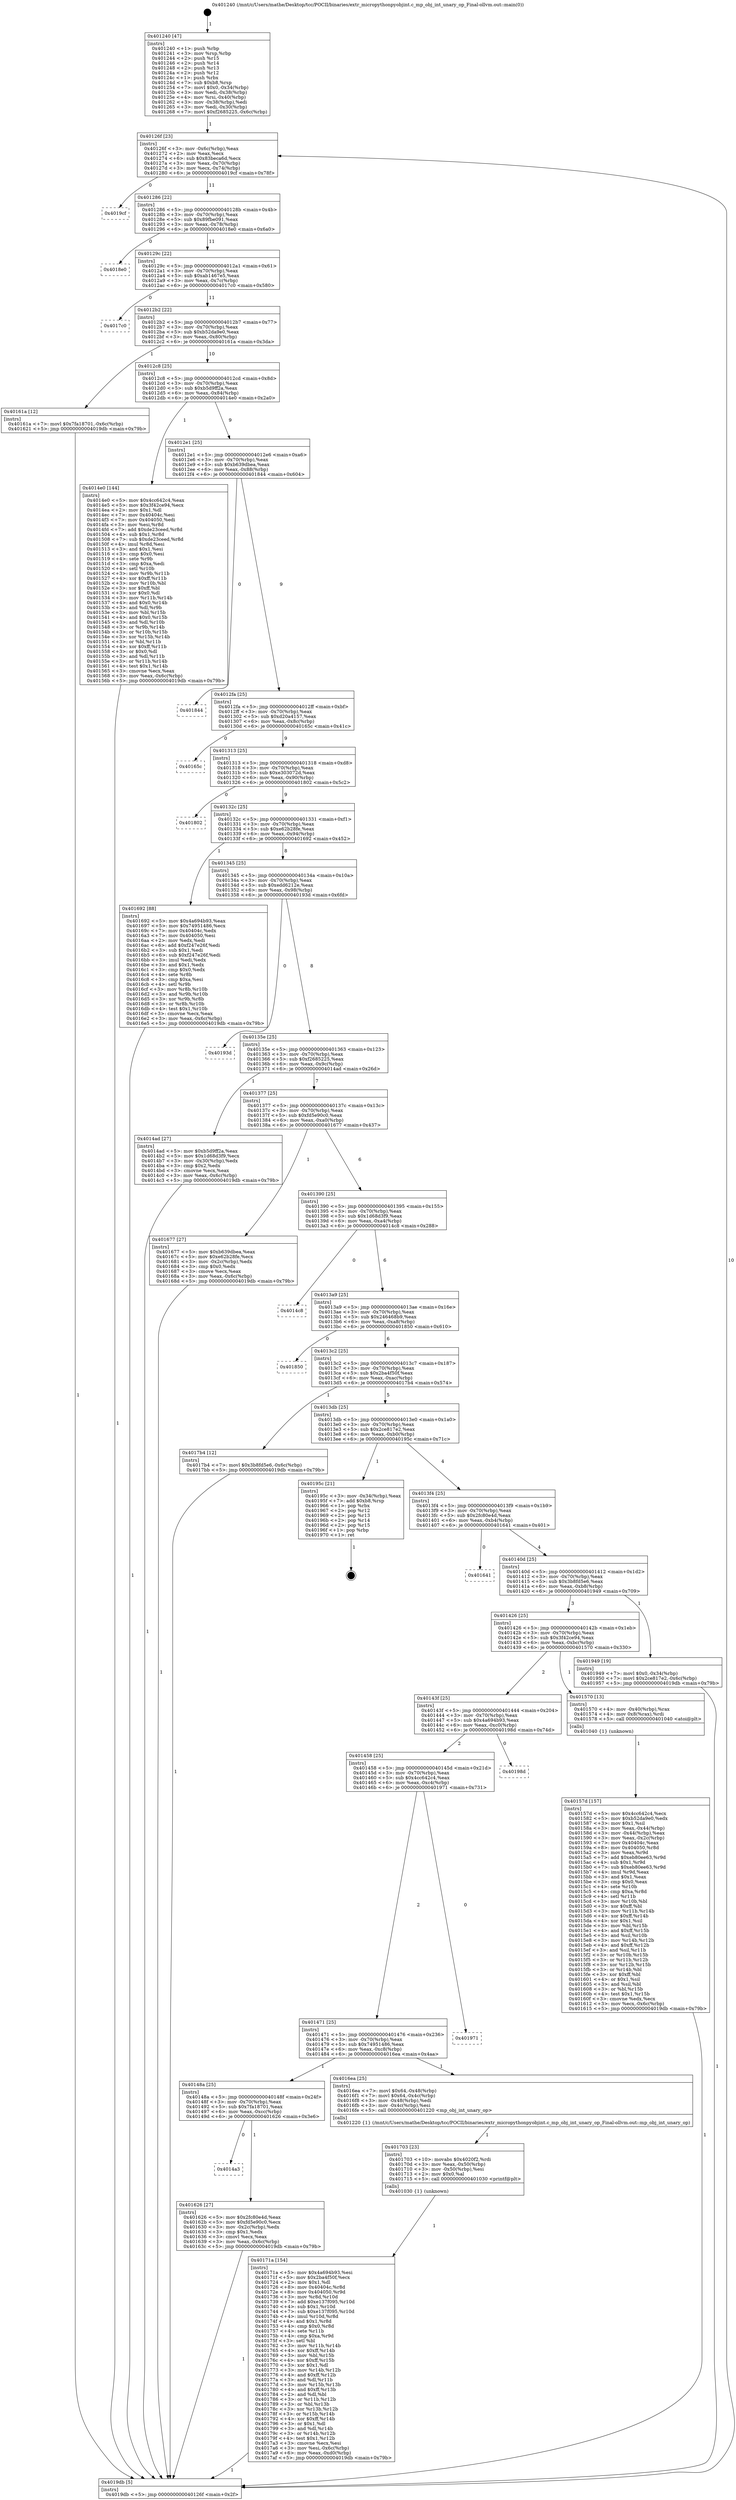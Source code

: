 digraph "0x401240" {
  label = "0x401240 (/mnt/c/Users/mathe/Desktop/tcc/POCII/binaries/extr_micropythonpyobjint.c_mp_obj_int_unary_op_Final-ollvm.out::main(0))"
  labelloc = "t"
  node[shape=record]

  Entry [label="",width=0.3,height=0.3,shape=circle,fillcolor=black,style=filled]
  "0x40126f" [label="{
     0x40126f [23]\l
     | [instrs]\l
     &nbsp;&nbsp;0x40126f \<+3\>: mov -0x6c(%rbp),%eax\l
     &nbsp;&nbsp;0x401272 \<+2\>: mov %eax,%ecx\l
     &nbsp;&nbsp;0x401274 \<+6\>: sub $0x83beca6d,%ecx\l
     &nbsp;&nbsp;0x40127a \<+3\>: mov %eax,-0x70(%rbp)\l
     &nbsp;&nbsp;0x40127d \<+3\>: mov %ecx,-0x74(%rbp)\l
     &nbsp;&nbsp;0x401280 \<+6\>: je 00000000004019cf \<main+0x78f\>\l
  }"]
  "0x4019cf" [label="{
     0x4019cf\l
  }", style=dashed]
  "0x401286" [label="{
     0x401286 [22]\l
     | [instrs]\l
     &nbsp;&nbsp;0x401286 \<+5\>: jmp 000000000040128b \<main+0x4b\>\l
     &nbsp;&nbsp;0x40128b \<+3\>: mov -0x70(%rbp),%eax\l
     &nbsp;&nbsp;0x40128e \<+5\>: sub $0x89fbe091,%eax\l
     &nbsp;&nbsp;0x401293 \<+3\>: mov %eax,-0x78(%rbp)\l
     &nbsp;&nbsp;0x401296 \<+6\>: je 00000000004018e0 \<main+0x6a0\>\l
  }"]
  Exit [label="",width=0.3,height=0.3,shape=circle,fillcolor=black,style=filled,peripheries=2]
  "0x4018e0" [label="{
     0x4018e0\l
  }", style=dashed]
  "0x40129c" [label="{
     0x40129c [22]\l
     | [instrs]\l
     &nbsp;&nbsp;0x40129c \<+5\>: jmp 00000000004012a1 \<main+0x61\>\l
     &nbsp;&nbsp;0x4012a1 \<+3\>: mov -0x70(%rbp),%eax\l
     &nbsp;&nbsp;0x4012a4 \<+5\>: sub $0xab1467e5,%eax\l
     &nbsp;&nbsp;0x4012a9 \<+3\>: mov %eax,-0x7c(%rbp)\l
     &nbsp;&nbsp;0x4012ac \<+6\>: je 00000000004017c0 \<main+0x580\>\l
  }"]
  "0x40171a" [label="{
     0x40171a [154]\l
     | [instrs]\l
     &nbsp;&nbsp;0x40171a \<+5\>: mov $0x4a694b93,%esi\l
     &nbsp;&nbsp;0x40171f \<+5\>: mov $0x2ba4f50f,%ecx\l
     &nbsp;&nbsp;0x401724 \<+2\>: mov $0x1,%dl\l
     &nbsp;&nbsp;0x401726 \<+8\>: mov 0x40404c,%r8d\l
     &nbsp;&nbsp;0x40172e \<+8\>: mov 0x404050,%r9d\l
     &nbsp;&nbsp;0x401736 \<+3\>: mov %r8d,%r10d\l
     &nbsp;&nbsp;0x401739 \<+7\>: add $0xe137f095,%r10d\l
     &nbsp;&nbsp;0x401740 \<+4\>: sub $0x1,%r10d\l
     &nbsp;&nbsp;0x401744 \<+7\>: sub $0xe137f095,%r10d\l
     &nbsp;&nbsp;0x40174b \<+4\>: imul %r10d,%r8d\l
     &nbsp;&nbsp;0x40174f \<+4\>: and $0x1,%r8d\l
     &nbsp;&nbsp;0x401753 \<+4\>: cmp $0x0,%r8d\l
     &nbsp;&nbsp;0x401757 \<+4\>: sete %r11b\l
     &nbsp;&nbsp;0x40175b \<+4\>: cmp $0xa,%r9d\l
     &nbsp;&nbsp;0x40175f \<+3\>: setl %bl\l
     &nbsp;&nbsp;0x401762 \<+3\>: mov %r11b,%r14b\l
     &nbsp;&nbsp;0x401765 \<+4\>: xor $0xff,%r14b\l
     &nbsp;&nbsp;0x401769 \<+3\>: mov %bl,%r15b\l
     &nbsp;&nbsp;0x40176c \<+4\>: xor $0xff,%r15b\l
     &nbsp;&nbsp;0x401770 \<+3\>: xor $0x1,%dl\l
     &nbsp;&nbsp;0x401773 \<+3\>: mov %r14b,%r12b\l
     &nbsp;&nbsp;0x401776 \<+4\>: and $0xff,%r12b\l
     &nbsp;&nbsp;0x40177a \<+3\>: and %dl,%r11b\l
     &nbsp;&nbsp;0x40177d \<+3\>: mov %r15b,%r13b\l
     &nbsp;&nbsp;0x401780 \<+4\>: and $0xff,%r13b\l
     &nbsp;&nbsp;0x401784 \<+2\>: and %dl,%bl\l
     &nbsp;&nbsp;0x401786 \<+3\>: or %r11b,%r12b\l
     &nbsp;&nbsp;0x401789 \<+3\>: or %bl,%r13b\l
     &nbsp;&nbsp;0x40178c \<+3\>: xor %r13b,%r12b\l
     &nbsp;&nbsp;0x40178f \<+3\>: or %r15b,%r14b\l
     &nbsp;&nbsp;0x401792 \<+4\>: xor $0xff,%r14b\l
     &nbsp;&nbsp;0x401796 \<+3\>: or $0x1,%dl\l
     &nbsp;&nbsp;0x401799 \<+3\>: and %dl,%r14b\l
     &nbsp;&nbsp;0x40179c \<+3\>: or %r14b,%r12b\l
     &nbsp;&nbsp;0x40179f \<+4\>: test $0x1,%r12b\l
     &nbsp;&nbsp;0x4017a3 \<+3\>: cmovne %ecx,%esi\l
     &nbsp;&nbsp;0x4017a6 \<+3\>: mov %esi,-0x6c(%rbp)\l
     &nbsp;&nbsp;0x4017a9 \<+6\>: mov %eax,-0xd0(%rbp)\l
     &nbsp;&nbsp;0x4017af \<+5\>: jmp 00000000004019db \<main+0x79b\>\l
  }"]
  "0x4017c0" [label="{
     0x4017c0\l
  }", style=dashed]
  "0x4012b2" [label="{
     0x4012b2 [22]\l
     | [instrs]\l
     &nbsp;&nbsp;0x4012b2 \<+5\>: jmp 00000000004012b7 \<main+0x77\>\l
     &nbsp;&nbsp;0x4012b7 \<+3\>: mov -0x70(%rbp),%eax\l
     &nbsp;&nbsp;0x4012ba \<+5\>: sub $0xb52da9e0,%eax\l
     &nbsp;&nbsp;0x4012bf \<+3\>: mov %eax,-0x80(%rbp)\l
     &nbsp;&nbsp;0x4012c2 \<+6\>: je 000000000040161a \<main+0x3da\>\l
  }"]
  "0x401703" [label="{
     0x401703 [23]\l
     | [instrs]\l
     &nbsp;&nbsp;0x401703 \<+10\>: movabs $0x4020f2,%rdi\l
     &nbsp;&nbsp;0x40170d \<+3\>: mov %eax,-0x50(%rbp)\l
     &nbsp;&nbsp;0x401710 \<+3\>: mov -0x50(%rbp),%esi\l
     &nbsp;&nbsp;0x401713 \<+2\>: mov $0x0,%al\l
     &nbsp;&nbsp;0x401715 \<+5\>: call 0000000000401030 \<printf@plt\>\l
     | [calls]\l
     &nbsp;&nbsp;0x401030 \{1\} (unknown)\l
  }"]
  "0x40161a" [label="{
     0x40161a [12]\l
     | [instrs]\l
     &nbsp;&nbsp;0x40161a \<+7\>: movl $0x7fa18701,-0x6c(%rbp)\l
     &nbsp;&nbsp;0x401621 \<+5\>: jmp 00000000004019db \<main+0x79b\>\l
  }"]
  "0x4012c8" [label="{
     0x4012c8 [25]\l
     | [instrs]\l
     &nbsp;&nbsp;0x4012c8 \<+5\>: jmp 00000000004012cd \<main+0x8d\>\l
     &nbsp;&nbsp;0x4012cd \<+3\>: mov -0x70(%rbp),%eax\l
     &nbsp;&nbsp;0x4012d0 \<+5\>: sub $0xb5d9ff2a,%eax\l
     &nbsp;&nbsp;0x4012d5 \<+6\>: mov %eax,-0x84(%rbp)\l
     &nbsp;&nbsp;0x4012db \<+6\>: je 00000000004014e0 \<main+0x2a0\>\l
  }"]
  "0x4014a3" [label="{
     0x4014a3\l
  }", style=dashed]
  "0x4014e0" [label="{
     0x4014e0 [144]\l
     | [instrs]\l
     &nbsp;&nbsp;0x4014e0 \<+5\>: mov $0x4cc642c4,%eax\l
     &nbsp;&nbsp;0x4014e5 \<+5\>: mov $0x3f42ce94,%ecx\l
     &nbsp;&nbsp;0x4014ea \<+2\>: mov $0x1,%dl\l
     &nbsp;&nbsp;0x4014ec \<+7\>: mov 0x40404c,%esi\l
     &nbsp;&nbsp;0x4014f3 \<+7\>: mov 0x404050,%edi\l
     &nbsp;&nbsp;0x4014fa \<+3\>: mov %esi,%r8d\l
     &nbsp;&nbsp;0x4014fd \<+7\>: add $0xde23ceed,%r8d\l
     &nbsp;&nbsp;0x401504 \<+4\>: sub $0x1,%r8d\l
     &nbsp;&nbsp;0x401508 \<+7\>: sub $0xde23ceed,%r8d\l
     &nbsp;&nbsp;0x40150f \<+4\>: imul %r8d,%esi\l
     &nbsp;&nbsp;0x401513 \<+3\>: and $0x1,%esi\l
     &nbsp;&nbsp;0x401516 \<+3\>: cmp $0x0,%esi\l
     &nbsp;&nbsp;0x401519 \<+4\>: sete %r9b\l
     &nbsp;&nbsp;0x40151d \<+3\>: cmp $0xa,%edi\l
     &nbsp;&nbsp;0x401520 \<+4\>: setl %r10b\l
     &nbsp;&nbsp;0x401524 \<+3\>: mov %r9b,%r11b\l
     &nbsp;&nbsp;0x401527 \<+4\>: xor $0xff,%r11b\l
     &nbsp;&nbsp;0x40152b \<+3\>: mov %r10b,%bl\l
     &nbsp;&nbsp;0x40152e \<+3\>: xor $0xff,%bl\l
     &nbsp;&nbsp;0x401531 \<+3\>: xor $0x0,%dl\l
     &nbsp;&nbsp;0x401534 \<+3\>: mov %r11b,%r14b\l
     &nbsp;&nbsp;0x401537 \<+4\>: and $0x0,%r14b\l
     &nbsp;&nbsp;0x40153b \<+3\>: and %dl,%r9b\l
     &nbsp;&nbsp;0x40153e \<+3\>: mov %bl,%r15b\l
     &nbsp;&nbsp;0x401541 \<+4\>: and $0x0,%r15b\l
     &nbsp;&nbsp;0x401545 \<+3\>: and %dl,%r10b\l
     &nbsp;&nbsp;0x401548 \<+3\>: or %r9b,%r14b\l
     &nbsp;&nbsp;0x40154b \<+3\>: or %r10b,%r15b\l
     &nbsp;&nbsp;0x40154e \<+3\>: xor %r15b,%r14b\l
     &nbsp;&nbsp;0x401551 \<+3\>: or %bl,%r11b\l
     &nbsp;&nbsp;0x401554 \<+4\>: xor $0xff,%r11b\l
     &nbsp;&nbsp;0x401558 \<+3\>: or $0x0,%dl\l
     &nbsp;&nbsp;0x40155b \<+3\>: and %dl,%r11b\l
     &nbsp;&nbsp;0x40155e \<+3\>: or %r11b,%r14b\l
     &nbsp;&nbsp;0x401561 \<+4\>: test $0x1,%r14b\l
     &nbsp;&nbsp;0x401565 \<+3\>: cmovne %ecx,%eax\l
     &nbsp;&nbsp;0x401568 \<+3\>: mov %eax,-0x6c(%rbp)\l
     &nbsp;&nbsp;0x40156b \<+5\>: jmp 00000000004019db \<main+0x79b\>\l
  }"]
  "0x4012e1" [label="{
     0x4012e1 [25]\l
     | [instrs]\l
     &nbsp;&nbsp;0x4012e1 \<+5\>: jmp 00000000004012e6 \<main+0xa6\>\l
     &nbsp;&nbsp;0x4012e6 \<+3\>: mov -0x70(%rbp),%eax\l
     &nbsp;&nbsp;0x4012e9 \<+5\>: sub $0xb639dbea,%eax\l
     &nbsp;&nbsp;0x4012ee \<+6\>: mov %eax,-0x88(%rbp)\l
     &nbsp;&nbsp;0x4012f4 \<+6\>: je 0000000000401844 \<main+0x604\>\l
  }"]
  "0x401626" [label="{
     0x401626 [27]\l
     | [instrs]\l
     &nbsp;&nbsp;0x401626 \<+5\>: mov $0x2fc80e4d,%eax\l
     &nbsp;&nbsp;0x40162b \<+5\>: mov $0xfd5e90c0,%ecx\l
     &nbsp;&nbsp;0x401630 \<+3\>: mov -0x2c(%rbp),%edx\l
     &nbsp;&nbsp;0x401633 \<+3\>: cmp $0x1,%edx\l
     &nbsp;&nbsp;0x401636 \<+3\>: cmovl %ecx,%eax\l
     &nbsp;&nbsp;0x401639 \<+3\>: mov %eax,-0x6c(%rbp)\l
     &nbsp;&nbsp;0x40163c \<+5\>: jmp 00000000004019db \<main+0x79b\>\l
  }"]
  "0x401844" [label="{
     0x401844\l
  }", style=dashed]
  "0x4012fa" [label="{
     0x4012fa [25]\l
     | [instrs]\l
     &nbsp;&nbsp;0x4012fa \<+5\>: jmp 00000000004012ff \<main+0xbf\>\l
     &nbsp;&nbsp;0x4012ff \<+3\>: mov -0x70(%rbp),%eax\l
     &nbsp;&nbsp;0x401302 \<+5\>: sub $0xd20a4157,%eax\l
     &nbsp;&nbsp;0x401307 \<+6\>: mov %eax,-0x8c(%rbp)\l
     &nbsp;&nbsp;0x40130d \<+6\>: je 000000000040165c \<main+0x41c\>\l
  }"]
  "0x40148a" [label="{
     0x40148a [25]\l
     | [instrs]\l
     &nbsp;&nbsp;0x40148a \<+5\>: jmp 000000000040148f \<main+0x24f\>\l
     &nbsp;&nbsp;0x40148f \<+3\>: mov -0x70(%rbp),%eax\l
     &nbsp;&nbsp;0x401492 \<+5\>: sub $0x7fa18701,%eax\l
     &nbsp;&nbsp;0x401497 \<+6\>: mov %eax,-0xcc(%rbp)\l
     &nbsp;&nbsp;0x40149d \<+6\>: je 0000000000401626 \<main+0x3e6\>\l
  }"]
  "0x40165c" [label="{
     0x40165c\l
  }", style=dashed]
  "0x401313" [label="{
     0x401313 [25]\l
     | [instrs]\l
     &nbsp;&nbsp;0x401313 \<+5\>: jmp 0000000000401318 \<main+0xd8\>\l
     &nbsp;&nbsp;0x401318 \<+3\>: mov -0x70(%rbp),%eax\l
     &nbsp;&nbsp;0x40131b \<+5\>: sub $0xe303072d,%eax\l
     &nbsp;&nbsp;0x401320 \<+6\>: mov %eax,-0x90(%rbp)\l
     &nbsp;&nbsp;0x401326 \<+6\>: je 0000000000401802 \<main+0x5c2\>\l
  }"]
  "0x4016ea" [label="{
     0x4016ea [25]\l
     | [instrs]\l
     &nbsp;&nbsp;0x4016ea \<+7\>: movl $0x64,-0x48(%rbp)\l
     &nbsp;&nbsp;0x4016f1 \<+7\>: movl $0x64,-0x4c(%rbp)\l
     &nbsp;&nbsp;0x4016f8 \<+3\>: mov -0x48(%rbp),%edi\l
     &nbsp;&nbsp;0x4016fb \<+3\>: mov -0x4c(%rbp),%esi\l
     &nbsp;&nbsp;0x4016fe \<+5\>: call 0000000000401220 \<mp_obj_int_unary_op\>\l
     | [calls]\l
     &nbsp;&nbsp;0x401220 \{1\} (/mnt/c/Users/mathe/Desktop/tcc/POCII/binaries/extr_micropythonpyobjint.c_mp_obj_int_unary_op_Final-ollvm.out::mp_obj_int_unary_op)\l
  }"]
  "0x401802" [label="{
     0x401802\l
  }", style=dashed]
  "0x40132c" [label="{
     0x40132c [25]\l
     | [instrs]\l
     &nbsp;&nbsp;0x40132c \<+5\>: jmp 0000000000401331 \<main+0xf1\>\l
     &nbsp;&nbsp;0x401331 \<+3\>: mov -0x70(%rbp),%eax\l
     &nbsp;&nbsp;0x401334 \<+5\>: sub $0xe62b28fe,%eax\l
     &nbsp;&nbsp;0x401339 \<+6\>: mov %eax,-0x94(%rbp)\l
     &nbsp;&nbsp;0x40133f \<+6\>: je 0000000000401692 \<main+0x452\>\l
  }"]
  "0x401471" [label="{
     0x401471 [25]\l
     | [instrs]\l
     &nbsp;&nbsp;0x401471 \<+5\>: jmp 0000000000401476 \<main+0x236\>\l
     &nbsp;&nbsp;0x401476 \<+3\>: mov -0x70(%rbp),%eax\l
     &nbsp;&nbsp;0x401479 \<+5\>: sub $0x74951486,%eax\l
     &nbsp;&nbsp;0x40147e \<+6\>: mov %eax,-0xc8(%rbp)\l
     &nbsp;&nbsp;0x401484 \<+6\>: je 00000000004016ea \<main+0x4aa\>\l
  }"]
  "0x401692" [label="{
     0x401692 [88]\l
     | [instrs]\l
     &nbsp;&nbsp;0x401692 \<+5\>: mov $0x4a694b93,%eax\l
     &nbsp;&nbsp;0x401697 \<+5\>: mov $0x74951486,%ecx\l
     &nbsp;&nbsp;0x40169c \<+7\>: mov 0x40404c,%edx\l
     &nbsp;&nbsp;0x4016a3 \<+7\>: mov 0x404050,%esi\l
     &nbsp;&nbsp;0x4016aa \<+2\>: mov %edx,%edi\l
     &nbsp;&nbsp;0x4016ac \<+6\>: add $0xf247e26f,%edi\l
     &nbsp;&nbsp;0x4016b2 \<+3\>: sub $0x1,%edi\l
     &nbsp;&nbsp;0x4016b5 \<+6\>: sub $0xf247e26f,%edi\l
     &nbsp;&nbsp;0x4016bb \<+3\>: imul %edi,%edx\l
     &nbsp;&nbsp;0x4016be \<+3\>: and $0x1,%edx\l
     &nbsp;&nbsp;0x4016c1 \<+3\>: cmp $0x0,%edx\l
     &nbsp;&nbsp;0x4016c4 \<+4\>: sete %r8b\l
     &nbsp;&nbsp;0x4016c8 \<+3\>: cmp $0xa,%esi\l
     &nbsp;&nbsp;0x4016cb \<+4\>: setl %r9b\l
     &nbsp;&nbsp;0x4016cf \<+3\>: mov %r8b,%r10b\l
     &nbsp;&nbsp;0x4016d2 \<+3\>: and %r9b,%r10b\l
     &nbsp;&nbsp;0x4016d5 \<+3\>: xor %r9b,%r8b\l
     &nbsp;&nbsp;0x4016d8 \<+3\>: or %r8b,%r10b\l
     &nbsp;&nbsp;0x4016db \<+4\>: test $0x1,%r10b\l
     &nbsp;&nbsp;0x4016df \<+3\>: cmovne %ecx,%eax\l
     &nbsp;&nbsp;0x4016e2 \<+3\>: mov %eax,-0x6c(%rbp)\l
     &nbsp;&nbsp;0x4016e5 \<+5\>: jmp 00000000004019db \<main+0x79b\>\l
  }"]
  "0x401345" [label="{
     0x401345 [25]\l
     | [instrs]\l
     &nbsp;&nbsp;0x401345 \<+5\>: jmp 000000000040134a \<main+0x10a\>\l
     &nbsp;&nbsp;0x40134a \<+3\>: mov -0x70(%rbp),%eax\l
     &nbsp;&nbsp;0x40134d \<+5\>: sub $0xedd6212e,%eax\l
     &nbsp;&nbsp;0x401352 \<+6\>: mov %eax,-0x98(%rbp)\l
     &nbsp;&nbsp;0x401358 \<+6\>: je 000000000040193d \<main+0x6fd\>\l
  }"]
  "0x401971" [label="{
     0x401971\l
  }", style=dashed]
  "0x40193d" [label="{
     0x40193d\l
  }", style=dashed]
  "0x40135e" [label="{
     0x40135e [25]\l
     | [instrs]\l
     &nbsp;&nbsp;0x40135e \<+5\>: jmp 0000000000401363 \<main+0x123\>\l
     &nbsp;&nbsp;0x401363 \<+3\>: mov -0x70(%rbp),%eax\l
     &nbsp;&nbsp;0x401366 \<+5\>: sub $0xf2685225,%eax\l
     &nbsp;&nbsp;0x40136b \<+6\>: mov %eax,-0x9c(%rbp)\l
     &nbsp;&nbsp;0x401371 \<+6\>: je 00000000004014ad \<main+0x26d\>\l
  }"]
  "0x401458" [label="{
     0x401458 [25]\l
     | [instrs]\l
     &nbsp;&nbsp;0x401458 \<+5\>: jmp 000000000040145d \<main+0x21d\>\l
     &nbsp;&nbsp;0x40145d \<+3\>: mov -0x70(%rbp),%eax\l
     &nbsp;&nbsp;0x401460 \<+5\>: sub $0x4cc642c4,%eax\l
     &nbsp;&nbsp;0x401465 \<+6\>: mov %eax,-0xc4(%rbp)\l
     &nbsp;&nbsp;0x40146b \<+6\>: je 0000000000401971 \<main+0x731\>\l
  }"]
  "0x4014ad" [label="{
     0x4014ad [27]\l
     | [instrs]\l
     &nbsp;&nbsp;0x4014ad \<+5\>: mov $0xb5d9ff2a,%eax\l
     &nbsp;&nbsp;0x4014b2 \<+5\>: mov $0x1d68d3f9,%ecx\l
     &nbsp;&nbsp;0x4014b7 \<+3\>: mov -0x30(%rbp),%edx\l
     &nbsp;&nbsp;0x4014ba \<+3\>: cmp $0x2,%edx\l
     &nbsp;&nbsp;0x4014bd \<+3\>: cmovne %ecx,%eax\l
     &nbsp;&nbsp;0x4014c0 \<+3\>: mov %eax,-0x6c(%rbp)\l
     &nbsp;&nbsp;0x4014c3 \<+5\>: jmp 00000000004019db \<main+0x79b\>\l
  }"]
  "0x401377" [label="{
     0x401377 [25]\l
     | [instrs]\l
     &nbsp;&nbsp;0x401377 \<+5\>: jmp 000000000040137c \<main+0x13c\>\l
     &nbsp;&nbsp;0x40137c \<+3\>: mov -0x70(%rbp),%eax\l
     &nbsp;&nbsp;0x40137f \<+5\>: sub $0xfd5e90c0,%eax\l
     &nbsp;&nbsp;0x401384 \<+6\>: mov %eax,-0xa0(%rbp)\l
     &nbsp;&nbsp;0x40138a \<+6\>: je 0000000000401677 \<main+0x437\>\l
  }"]
  "0x4019db" [label="{
     0x4019db [5]\l
     | [instrs]\l
     &nbsp;&nbsp;0x4019db \<+5\>: jmp 000000000040126f \<main+0x2f\>\l
  }"]
  "0x401240" [label="{
     0x401240 [47]\l
     | [instrs]\l
     &nbsp;&nbsp;0x401240 \<+1\>: push %rbp\l
     &nbsp;&nbsp;0x401241 \<+3\>: mov %rsp,%rbp\l
     &nbsp;&nbsp;0x401244 \<+2\>: push %r15\l
     &nbsp;&nbsp;0x401246 \<+2\>: push %r14\l
     &nbsp;&nbsp;0x401248 \<+2\>: push %r13\l
     &nbsp;&nbsp;0x40124a \<+2\>: push %r12\l
     &nbsp;&nbsp;0x40124c \<+1\>: push %rbx\l
     &nbsp;&nbsp;0x40124d \<+7\>: sub $0xb8,%rsp\l
     &nbsp;&nbsp;0x401254 \<+7\>: movl $0x0,-0x34(%rbp)\l
     &nbsp;&nbsp;0x40125b \<+3\>: mov %edi,-0x38(%rbp)\l
     &nbsp;&nbsp;0x40125e \<+4\>: mov %rsi,-0x40(%rbp)\l
     &nbsp;&nbsp;0x401262 \<+3\>: mov -0x38(%rbp),%edi\l
     &nbsp;&nbsp;0x401265 \<+3\>: mov %edi,-0x30(%rbp)\l
     &nbsp;&nbsp;0x401268 \<+7\>: movl $0xf2685225,-0x6c(%rbp)\l
  }"]
  "0x40198d" [label="{
     0x40198d\l
  }", style=dashed]
  "0x401677" [label="{
     0x401677 [27]\l
     | [instrs]\l
     &nbsp;&nbsp;0x401677 \<+5\>: mov $0xb639dbea,%eax\l
     &nbsp;&nbsp;0x40167c \<+5\>: mov $0xe62b28fe,%ecx\l
     &nbsp;&nbsp;0x401681 \<+3\>: mov -0x2c(%rbp),%edx\l
     &nbsp;&nbsp;0x401684 \<+3\>: cmp $0x0,%edx\l
     &nbsp;&nbsp;0x401687 \<+3\>: cmove %ecx,%eax\l
     &nbsp;&nbsp;0x40168a \<+3\>: mov %eax,-0x6c(%rbp)\l
     &nbsp;&nbsp;0x40168d \<+5\>: jmp 00000000004019db \<main+0x79b\>\l
  }"]
  "0x401390" [label="{
     0x401390 [25]\l
     | [instrs]\l
     &nbsp;&nbsp;0x401390 \<+5\>: jmp 0000000000401395 \<main+0x155\>\l
     &nbsp;&nbsp;0x401395 \<+3\>: mov -0x70(%rbp),%eax\l
     &nbsp;&nbsp;0x401398 \<+5\>: sub $0x1d68d3f9,%eax\l
     &nbsp;&nbsp;0x40139d \<+6\>: mov %eax,-0xa4(%rbp)\l
     &nbsp;&nbsp;0x4013a3 \<+6\>: je 00000000004014c8 \<main+0x288\>\l
  }"]
  "0x40157d" [label="{
     0x40157d [157]\l
     | [instrs]\l
     &nbsp;&nbsp;0x40157d \<+5\>: mov $0x4cc642c4,%ecx\l
     &nbsp;&nbsp;0x401582 \<+5\>: mov $0xb52da9e0,%edx\l
     &nbsp;&nbsp;0x401587 \<+3\>: mov $0x1,%sil\l
     &nbsp;&nbsp;0x40158a \<+3\>: mov %eax,-0x44(%rbp)\l
     &nbsp;&nbsp;0x40158d \<+3\>: mov -0x44(%rbp),%eax\l
     &nbsp;&nbsp;0x401590 \<+3\>: mov %eax,-0x2c(%rbp)\l
     &nbsp;&nbsp;0x401593 \<+7\>: mov 0x40404c,%eax\l
     &nbsp;&nbsp;0x40159a \<+8\>: mov 0x404050,%r8d\l
     &nbsp;&nbsp;0x4015a2 \<+3\>: mov %eax,%r9d\l
     &nbsp;&nbsp;0x4015a5 \<+7\>: add $0xeb80ee63,%r9d\l
     &nbsp;&nbsp;0x4015ac \<+4\>: sub $0x1,%r9d\l
     &nbsp;&nbsp;0x4015b0 \<+7\>: sub $0xeb80ee63,%r9d\l
     &nbsp;&nbsp;0x4015b7 \<+4\>: imul %r9d,%eax\l
     &nbsp;&nbsp;0x4015bb \<+3\>: and $0x1,%eax\l
     &nbsp;&nbsp;0x4015be \<+3\>: cmp $0x0,%eax\l
     &nbsp;&nbsp;0x4015c1 \<+4\>: sete %r10b\l
     &nbsp;&nbsp;0x4015c5 \<+4\>: cmp $0xa,%r8d\l
     &nbsp;&nbsp;0x4015c9 \<+4\>: setl %r11b\l
     &nbsp;&nbsp;0x4015cd \<+3\>: mov %r10b,%bl\l
     &nbsp;&nbsp;0x4015d0 \<+3\>: xor $0xff,%bl\l
     &nbsp;&nbsp;0x4015d3 \<+3\>: mov %r11b,%r14b\l
     &nbsp;&nbsp;0x4015d6 \<+4\>: xor $0xff,%r14b\l
     &nbsp;&nbsp;0x4015da \<+4\>: xor $0x1,%sil\l
     &nbsp;&nbsp;0x4015de \<+3\>: mov %bl,%r15b\l
     &nbsp;&nbsp;0x4015e1 \<+4\>: and $0xff,%r15b\l
     &nbsp;&nbsp;0x4015e5 \<+3\>: and %sil,%r10b\l
     &nbsp;&nbsp;0x4015e8 \<+3\>: mov %r14b,%r12b\l
     &nbsp;&nbsp;0x4015eb \<+4\>: and $0xff,%r12b\l
     &nbsp;&nbsp;0x4015ef \<+3\>: and %sil,%r11b\l
     &nbsp;&nbsp;0x4015f2 \<+3\>: or %r10b,%r15b\l
     &nbsp;&nbsp;0x4015f5 \<+3\>: or %r11b,%r12b\l
     &nbsp;&nbsp;0x4015f8 \<+3\>: xor %r12b,%r15b\l
     &nbsp;&nbsp;0x4015fb \<+3\>: or %r14b,%bl\l
     &nbsp;&nbsp;0x4015fe \<+3\>: xor $0xff,%bl\l
     &nbsp;&nbsp;0x401601 \<+4\>: or $0x1,%sil\l
     &nbsp;&nbsp;0x401605 \<+3\>: and %sil,%bl\l
     &nbsp;&nbsp;0x401608 \<+3\>: or %bl,%r15b\l
     &nbsp;&nbsp;0x40160b \<+4\>: test $0x1,%r15b\l
     &nbsp;&nbsp;0x40160f \<+3\>: cmovne %edx,%ecx\l
     &nbsp;&nbsp;0x401612 \<+3\>: mov %ecx,-0x6c(%rbp)\l
     &nbsp;&nbsp;0x401615 \<+5\>: jmp 00000000004019db \<main+0x79b\>\l
  }"]
  "0x4014c8" [label="{
     0x4014c8\l
  }", style=dashed]
  "0x4013a9" [label="{
     0x4013a9 [25]\l
     | [instrs]\l
     &nbsp;&nbsp;0x4013a9 \<+5\>: jmp 00000000004013ae \<main+0x16e\>\l
     &nbsp;&nbsp;0x4013ae \<+3\>: mov -0x70(%rbp),%eax\l
     &nbsp;&nbsp;0x4013b1 \<+5\>: sub $0x246468b9,%eax\l
     &nbsp;&nbsp;0x4013b6 \<+6\>: mov %eax,-0xa8(%rbp)\l
     &nbsp;&nbsp;0x4013bc \<+6\>: je 0000000000401850 \<main+0x610\>\l
  }"]
  "0x40143f" [label="{
     0x40143f [25]\l
     | [instrs]\l
     &nbsp;&nbsp;0x40143f \<+5\>: jmp 0000000000401444 \<main+0x204\>\l
     &nbsp;&nbsp;0x401444 \<+3\>: mov -0x70(%rbp),%eax\l
     &nbsp;&nbsp;0x401447 \<+5\>: sub $0x4a694b93,%eax\l
     &nbsp;&nbsp;0x40144c \<+6\>: mov %eax,-0xc0(%rbp)\l
     &nbsp;&nbsp;0x401452 \<+6\>: je 000000000040198d \<main+0x74d\>\l
  }"]
  "0x401850" [label="{
     0x401850\l
  }", style=dashed]
  "0x4013c2" [label="{
     0x4013c2 [25]\l
     | [instrs]\l
     &nbsp;&nbsp;0x4013c2 \<+5\>: jmp 00000000004013c7 \<main+0x187\>\l
     &nbsp;&nbsp;0x4013c7 \<+3\>: mov -0x70(%rbp),%eax\l
     &nbsp;&nbsp;0x4013ca \<+5\>: sub $0x2ba4f50f,%eax\l
     &nbsp;&nbsp;0x4013cf \<+6\>: mov %eax,-0xac(%rbp)\l
     &nbsp;&nbsp;0x4013d5 \<+6\>: je 00000000004017b4 \<main+0x574\>\l
  }"]
  "0x401570" [label="{
     0x401570 [13]\l
     | [instrs]\l
     &nbsp;&nbsp;0x401570 \<+4\>: mov -0x40(%rbp),%rax\l
     &nbsp;&nbsp;0x401574 \<+4\>: mov 0x8(%rax),%rdi\l
     &nbsp;&nbsp;0x401578 \<+5\>: call 0000000000401040 \<atoi@plt\>\l
     | [calls]\l
     &nbsp;&nbsp;0x401040 \{1\} (unknown)\l
  }"]
  "0x4017b4" [label="{
     0x4017b4 [12]\l
     | [instrs]\l
     &nbsp;&nbsp;0x4017b4 \<+7\>: movl $0x3b8fd5e6,-0x6c(%rbp)\l
     &nbsp;&nbsp;0x4017bb \<+5\>: jmp 00000000004019db \<main+0x79b\>\l
  }"]
  "0x4013db" [label="{
     0x4013db [25]\l
     | [instrs]\l
     &nbsp;&nbsp;0x4013db \<+5\>: jmp 00000000004013e0 \<main+0x1a0\>\l
     &nbsp;&nbsp;0x4013e0 \<+3\>: mov -0x70(%rbp),%eax\l
     &nbsp;&nbsp;0x4013e3 \<+5\>: sub $0x2ce817e2,%eax\l
     &nbsp;&nbsp;0x4013e8 \<+6\>: mov %eax,-0xb0(%rbp)\l
     &nbsp;&nbsp;0x4013ee \<+6\>: je 000000000040195c \<main+0x71c\>\l
  }"]
  "0x401426" [label="{
     0x401426 [25]\l
     | [instrs]\l
     &nbsp;&nbsp;0x401426 \<+5\>: jmp 000000000040142b \<main+0x1eb\>\l
     &nbsp;&nbsp;0x40142b \<+3\>: mov -0x70(%rbp),%eax\l
     &nbsp;&nbsp;0x40142e \<+5\>: sub $0x3f42ce94,%eax\l
     &nbsp;&nbsp;0x401433 \<+6\>: mov %eax,-0xbc(%rbp)\l
     &nbsp;&nbsp;0x401439 \<+6\>: je 0000000000401570 \<main+0x330\>\l
  }"]
  "0x40195c" [label="{
     0x40195c [21]\l
     | [instrs]\l
     &nbsp;&nbsp;0x40195c \<+3\>: mov -0x34(%rbp),%eax\l
     &nbsp;&nbsp;0x40195f \<+7\>: add $0xb8,%rsp\l
     &nbsp;&nbsp;0x401966 \<+1\>: pop %rbx\l
     &nbsp;&nbsp;0x401967 \<+2\>: pop %r12\l
     &nbsp;&nbsp;0x401969 \<+2\>: pop %r13\l
     &nbsp;&nbsp;0x40196b \<+2\>: pop %r14\l
     &nbsp;&nbsp;0x40196d \<+2\>: pop %r15\l
     &nbsp;&nbsp;0x40196f \<+1\>: pop %rbp\l
     &nbsp;&nbsp;0x401970 \<+1\>: ret\l
  }"]
  "0x4013f4" [label="{
     0x4013f4 [25]\l
     | [instrs]\l
     &nbsp;&nbsp;0x4013f4 \<+5\>: jmp 00000000004013f9 \<main+0x1b9\>\l
     &nbsp;&nbsp;0x4013f9 \<+3\>: mov -0x70(%rbp),%eax\l
     &nbsp;&nbsp;0x4013fc \<+5\>: sub $0x2fc80e4d,%eax\l
     &nbsp;&nbsp;0x401401 \<+6\>: mov %eax,-0xb4(%rbp)\l
     &nbsp;&nbsp;0x401407 \<+6\>: je 0000000000401641 \<main+0x401\>\l
  }"]
  "0x401949" [label="{
     0x401949 [19]\l
     | [instrs]\l
     &nbsp;&nbsp;0x401949 \<+7\>: movl $0x0,-0x34(%rbp)\l
     &nbsp;&nbsp;0x401950 \<+7\>: movl $0x2ce817e2,-0x6c(%rbp)\l
     &nbsp;&nbsp;0x401957 \<+5\>: jmp 00000000004019db \<main+0x79b\>\l
  }"]
  "0x401641" [label="{
     0x401641\l
  }", style=dashed]
  "0x40140d" [label="{
     0x40140d [25]\l
     | [instrs]\l
     &nbsp;&nbsp;0x40140d \<+5\>: jmp 0000000000401412 \<main+0x1d2\>\l
     &nbsp;&nbsp;0x401412 \<+3\>: mov -0x70(%rbp),%eax\l
     &nbsp;&nbsp;0x401415 \<+5\>: sub $0x3b8fd5e6,%eax\l
     &nbsp;&nbsp;0x40141a \<+6\>: mov %eax,-0xb8(%rbp)\l
     &nbsp;&nbsp;0x401420 \<+6\>: je 0000000000401949 \<main+0x709\>\l
  }"]
  Entry -> "0x401240" [label=" 1"]
  "0x40126f" -> "0x4019cf" [label=" 0"]
  "0x40126f" -> "0x401286" [label=" 11"]
  "0x40195c" -> Exit [label=" 1"]
  "0x401286" -> "0x4018e0" [label=" 0"]
  "0x401286" -> "0x40129c" [label=" 11"]
  "0x401949" -> "0x4019db" [label=" 1"]
  "0x40129c" -> "0x4017c0" [label=" 0"]
  "0x40129c" -> "0x4012b2" [label=" 11"]
  "0x4017b4" -> "0x4019db" [label=" 1"]
  "0x4012b2" -> "0x40161a" [label=" 1"]
  "0x4012b2" -> "0x4012c8" [label=" 10"]
  "0x40171a" -> "0x4019db" [label=" 1"]
  "0x4012c8" -> "0x4014e0" [label=" 1"]
  "0x4012c8" -> "0x4012e1" [label=" 9"]
  "0x401703" -> "0x40171a" [label=" 1"]
  "0x4012e1" -> "0x401844" [label=" 0"]
  "0x4012e1" -> "0x4012fa" [label=" 9"]
  "0x4016ea" -> "0x401703" [label=" 1"]
  "0x4012fa" -> "0x40165c" [label=" 0"]
  "0x4012fa" -> "0x401313" [label=" 9"]
  "0x401677" -> "0x4019db" [label=" 1"]
  "0x401313" -> "0x401802" [label=" 0"]
  "0x401313" -> "0x40132c" [label=" 9"]
  "0x401626" -> "0x4019db" [label=" 1"]
  "0x40132c" -> "0x401692" [label=" 1"]
  "0x40132c" -> "0x401345" [label=" 8"]
  "0x40148a" -> "0x401626" [label=" 1"]
  "0x401345" -> "0x40193d" [label=" 0"]
  "0x401345" -> "0x40135e" [label=" 8"]
  "0x401692" -> "0x4019db" [label=" 1"]
  "0x40135e" -> "0x4014ad" [label=" 1"]
  "0x40135e" -> "0x401377" [label=" 7"]
  "0x4014ad" -> "0x4019db" [label=" 1"]
  "0x401240" -> "0x40126f" [label=" 1"]
  "0x4019db" -> "0x40126f" [label=" 10"]
  "0x4014e0" -> "0x4019db" [label=" 1"]
  "0x401471" -> "0x4016ea" [label=" 1"]
  "0x401377" -> "0x401677" [label=" 1"]
  "0x401377" -> "0x401390" [label=" 6"]
  "0x40148a" -> "0x4014a3" [label=" 0"]
  "0x401390" -> "0x4014c8" [label=" 0"]
  "0x401390" -> "0x4013a9" [label=" 6"]
  "0x401458" -> "0x401971" [label=" 0"]
  "0x4013a9" -> "0x401850" [label=" 0"]
  "0x4013a9" -> "0x4013c2" [label=" 6"]
  "0x401471" -> "0x40148a" [label=" 1"]
  "0x4013c2" -> "0x4017b4" [label=" 1"]
  "0x4013c2" -> "0x4013db" [label=" 5"]
  "0x40143f" -> "0x401458" [label=" 2"]
  "0x4013db" -> "0x40195c" [label=" 1"]
  "0x4013db" -> "0x4013f4" [label=" 4"]
  "0x401458" -> "0x401471" [label=" 2"]
  "0x4013f4" -> "0x401641" [label=" 0"]
  "0x4013f4" -> "0x40140d" [label=" 4"]
  "0x40161a" -> "0x4019db" [label=" 1"]
  "0x40140d" -> "0x401949" [label=" 1"]
  "0x40140d" -> "0x401426" [label=" 3"]
  "0x40143f" -> "0x40198d" [label=" 0"]
  "0x401426" -> "0x401570" [label=" 1"]
  "0x401426" -> "0x40143f" [label=" 2"]
  "0x401570" -> "0x40157d" [label=" 1"]
  "0x40157d" -> "0x4019db" [label=" 1"]
}
